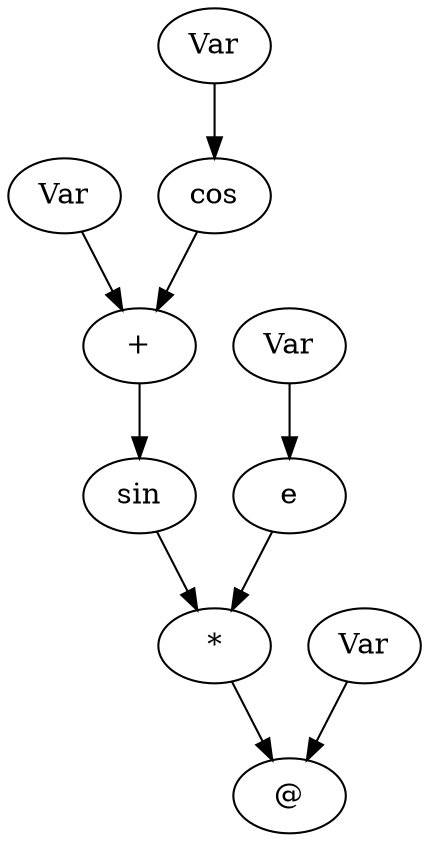 digraph {
n12[label=<@>]
n11 -> n12
n0 -> n12
n11[label=<*>]
n10 -> n11
n7 -> n11
n10[label=<sin>]
n9 -> n10
n9[label=<+>]
n4 -> n9
n8 -> n9
n4[label=<Var>]
n8[label=<cos>]
n1 -> n8
n1[label=<Var>]
n7[label=<e>]
n3 -> n7
n3[label=<Var>]
n0[label=<Var>]
}
